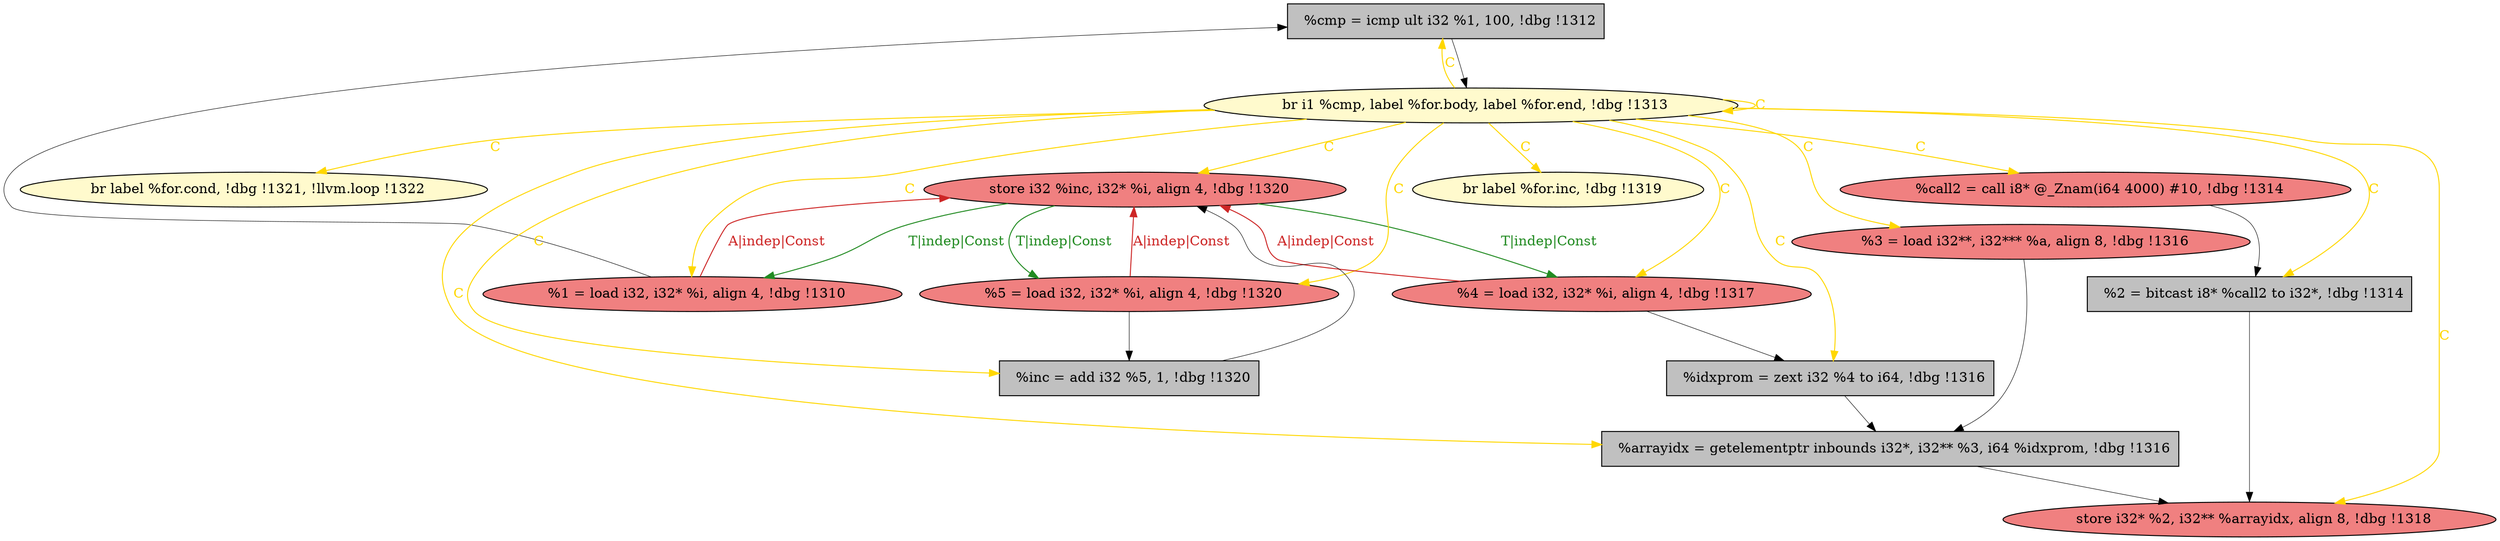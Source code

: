 
digraph G {


node3828 [fillcolor=grey,label="  %cmp = icmp ult i32 %1, 100, !dbg !1312",shape=rectangle,style=filled ]
node3826 [fillcolor=lightcoral,label="  store i32* %2, i32** %arrayidx, align 8, !dbg !1318",shape=ellipse,style=filled ]
node3824 [fillcolor=lemonchiffon,label="  br label %for.cond, !dbg !1321, !llvm.loop !1322",shape=ellipse,style=filled ]
node3823 [fillcolor=lightcoral,label="  store i32 %inc, i32* %i, align 4, !dbg !1320",shape=ellipse,style=filled ]
node3822 [fillcolor=lightcoral,label="  %3 = load i32**, i32*** %a, align 8, !dbg !1316",shape=ellipse,style=filled ]
node3821 [fillcolor=grey,label="  %idxprom = zext i32 %4 to i64, !dbg !1316",shape=rectangle,style=filled ]
node3820 [fillcolor=lightcoral,label="  %1 = load i32, i32* %i, align 4, !dbg !1310",shape=ellipse,style=filled ]
node3827 [fillcolor=grey,label="  %arrayidx = getelementptr inbounds i32*, i32** %3, i64 %idxprom, !dbg !1316",shape=rectangle,style=filled ]
node3814 [fillcolor=lightcoral,label="  %call2 = call i8* @_Znam(i64 4000) #10, !dbg !1314",shape=ellipse,style=filled ]
node3825 [fillcolor=lemonchiffon,label="  br label %for.inc, !dbg !1319",shape=ellipse,style=filled ]
node3815 [fillcolor=lightcoral,label="  %5 = load i32, i32* %i, align 4, !dbg !1320",shape=ellipse,style=filled ]
node3816 [fillcolor=lemonchiffon,label="  br i1 %cmp, label %for.body, label %for.end, !dbg !1313",shape=ellipse,style=filled ]
node3817 [fillcolor=lightcoral,label="  %4 = load i32, i32* %i, align 4, !dbg !1317",shape=ellipse,style=filled ]
node3818 [fillcolor=grey,label="  %inc = add i32 %5, 1, !dbg !1320",shape=rectangle,style=filled ]
node3819 [fillcolor=grey,label="  %2 = bitcast i8* %call2 to i32*, !dbg !1314",shape=rectangle,style=filled ]

node3823->node3817 [style=solid,color=forestgreen,label="T|indep|Const",penwidth=1.0,fontcolor=forestgreen ]
node3817->node3823 [style=solid,color=firebrick3,label="A|indep|Const",penwidth=1.0,fontcolor=firebrick3 ]
node3823->node3820 [style=solid,color=forestgreen,label="T|indep|Const",penwidth=1.0,fontcolor=forestgreen ]
node3819->node3826 [style=solid,color=black,label="",penwidth=0.5,fontcolor=black ]
node3821->node3827 [style=solid,color=black,label="",penwidth=0.5,fontcolor=black ]
node3822->node3827 [style=solid,color=black,label="",penwidth=0.5,fontcolor=black ]
node3823->node3815 [style=solid,color=forestgreen,label="T|indep|Const",penwidth=1.0,fontcolor=forestgreen ]
node3820->node3828 [style=solid,color=black,label="",penwidth=0.5,fontcolor=black ]
node3815->node3818 [style=solid,color=black,label="",penwidth=0.5,fontcolor=black ]
node3816->node3822 [style=solid,color=gold,label="C",penwidth=1.0,fontcolor=gold ]
node3816->node3816 [style=solid,color=gold,label="C",penwidth=1.0,fontcolor=gold ]
node3816->node3817 [style=solid,color=gold,label="C",penwidth=1.0,fontcolor=gold ]
node3816->node3818 [style=solid,color=gold,label="C",penwidth=1.0,fontcolor=gold ]
node3816->node3814 [style=solid,color=gold,label="C",penwidth=1.0,fontcolor=gold ]
node3816->node3825 [style=solid,color=gold,label="C",penwidth=1.0,fontcolor=gold ]
node3816->node3819 [style=solid,color=gold,label="C",penwidth=1.0,fontcolor=gold ]
node3818->node3823 [style=solid,color=black,label="",penwidth=0.5,fontcolor=black ]
node3816->node3823 [style=solid,color=gold,label="C",penwidth=1.0,fontcolor=gold ]
node3816->node3827 [style=solid,color=gold,label="C",penwidth=1.0,fontcolor=gold ]
node3827->node3826 [style=solid,color=black,label="",penwidth=0.5,fontcolor=black ]
node3816->node3821 [style=solid,color=gold,label="C",penwidth=1.0,fontcolor=gold ]
node3816->node3824 [style=solid,color=gold,label="C",penwidth=1.0,fontcolor=gold ]
node3816->node3815 [style=solid,color=gold,label="C",penwidth=1.0,fontcolor=gold ]
node3816->node3820 [style=solid,color=gold,label="C",penwidth=1.0,fontcolor=gold ]
node3820->node3823 [style=solid,color=firebrick3,label="A|indep|Const",penwidth=1.0,fontcolor=firebrick3 ]
node3816->node3826 [style=solid,color=gold,label="C",penwidth=1.0,fontcolor=gold ]
node3828->node3816 [style=solid,color=black,label="",penwidth=0.5,fontcolor=black ]
node3816->node3828 [style=solid,color=gold,label="C",penwidth=1.0,fontcolor=gold ]
node3815->node3823 [style=solid,color=firebrick3,label="A|indep|Const",penwidth=1.0,fontcolor=firebrick3 ]
node3817->node3821 [style=solid,color=black,label="",penwidth=0.5,fontcolor=black ]
node3814->node3819 [style=solid,color=black,label="",penwidth=0.5,fontcolor=black ]


}

